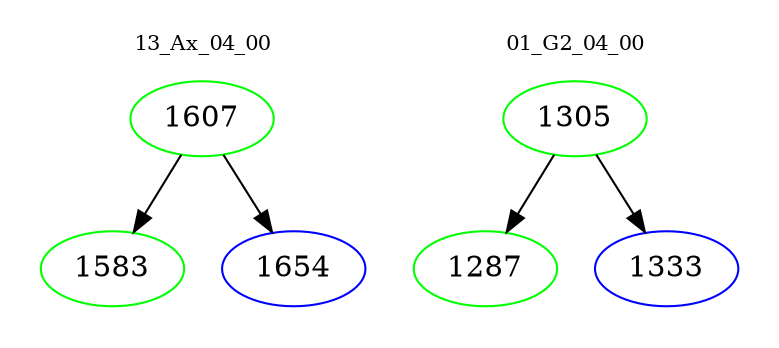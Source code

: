 digraph{
subgraph cluster_0 {
color = white
label = "13_Ax_04_00";
fontsize=10;
T0_1607 [label="1607", color="green"]
T0_1607 -> T0_1583 [color="black"]
T0_1583 [label="1583", color="green"]
T0_1607 -> T0_1654 [color="black"]
T0_1654 [label="1654", color="blue"]
}
subgraph cluster_1 {
color = white
label = "01_G2_04_00";
fontsize=10;
T1_1305 [label="1305", color="green"]
T1_1305 -> T1_1287 [color="black"]
T1_1287 [label="1287", color="green"]
T1_1305 -> T1_1333 [color="black"]
T1_1333 [label="1333", color="blue"]
}
}
